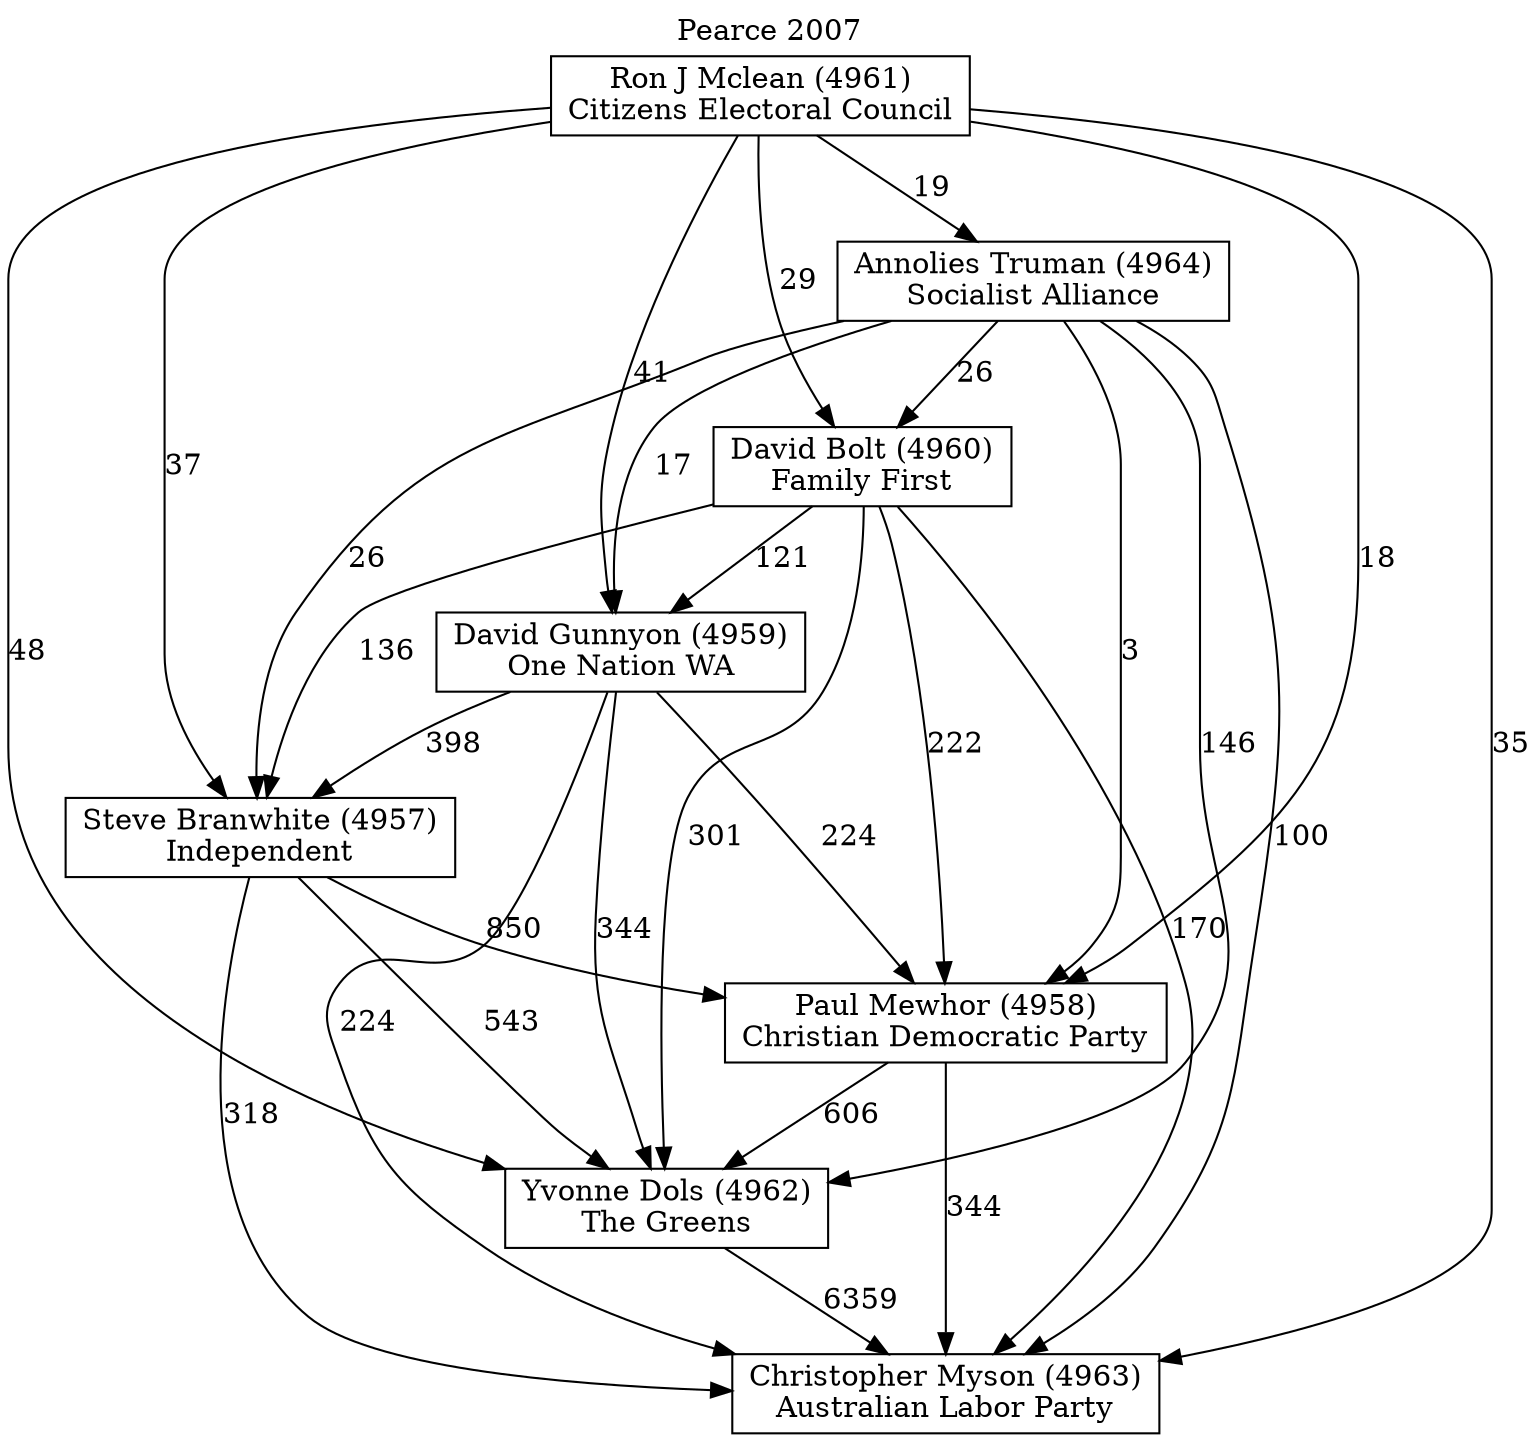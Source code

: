 // House preference flow
digraph "Christopher Myson (4963)_Pearce_2007" {
	graph [label="Pearce 2007" labelloc=t mclimit=10]
	node [shape=box]
	"Christopher Myson (4963)" [label="Christopher Myson (4963)
Australian Labor Party"]
	"Yvonne Dols (4962)" [label="Yvonne Dols (4962)
The Greens"]
	"Paul Mewhor (4958)" [label="Paul Mewhor (4958)
Christian Democratic Party"]
	"Steve Branwhite (4957)" [label="Steve Branwhite (4957)
Independent"]
	"David Gunnyon (4959)" [label="David Gunnyon (4959)
One Nation WA"]
	"David Bolt (4960)" [label="David Bolt (4960)
Family First"]
	"Annolies Truman (4964)" [label="Annolies Truman (4964)
Socialist Alliance"]
	"Ron J Mclean (4961)" [label="Ron J Mclean (4961)
Citizens Electoral Council"]
	"Yvonne Dols (4962)" -> "Christopher Myson (4963)" [label=6359]
	"Paul Mewhor (4958)" -> "Yvonne Dols (4962)" [label=606]
	"Steve Branwhite (4957)" -> "Paul Mewhor (4958)" [label=850]
	"David Gunnyon (4959)" -> "Steve Branwhite (4957)" [label=398]
	"David Bolt (4960)" -> "David Gunnyon (4959)" [label=121]
	"Annolies Truman (4964)" -> "David Bolt (4960)" [label=26]
	"Ron J Mclean (4961)" -> "Annolies Truman (4964)" [label=19]
	"Paul Mewhor (4958)" -> "Christopher Myson (4963)" [label=344]
	"Steve Branwhite (4957)" -> "Christopher Myson (4963)" [label=318]
	"David Gunnyon (4959)" -> "Christopher Myson (4963)" [label=224]
	"David Bolt (4960)" -> "Christopher Myson (4963)" [label=170]
	"Annolies Truman (4964)" -> "Christopher Myson (4963)" [label=100]
	"Ron J Mclean (4961)" -> "Christopher Myson (4963)" [label=35]
	"Ron J Mclean (4961)" -> "David Bolt (4960)" [label=29]
	"Annolies Truman (4964)" -> "David Gunnyon (4959)" [label=17]
	"Ron J Mclean (4961)" -> "David Gunnyon (4959)" [label=41]
	"David Bolt (4960)" -> "Steve Branwhite (4957)" [label=136]
	"Annolies Truman (4964)" -> "Steve Branwhite (4957)" [label=26]
	"Ron J Mclean (4961)" -> "Steve Branwhite (4957)" [label=37]
	"David Gunnyon (4959)" -> "Paul Mewhor (4958)" [label=224]
	"David Bolt (4960)" -> "Paul Mewhor (4958)" [label=222]
	"Annolies Truman (4964)" -> "Paul Mewhor (4958)" [label=3]
	"Ron J Mclean (4961)" -> "Paul Mewhor (4958)" [label=18]
	"Steve Branwhite (4957)" -> "Yvonne Dols (4962)" [label=543]
	"David Gunnyon (4959)" -> "Yvonne Dols (4962)" [label=344]
	"David Bolt (4960)" -> "Yvonne Dols (4962)" [label=301]
	"Annolies Truman (4964)" -> "Yvonne Dols (4962)" [label=146]
	"Ron J Mclean (4961)" -> "Yvonne Dols (4962)" [label=48]
}
